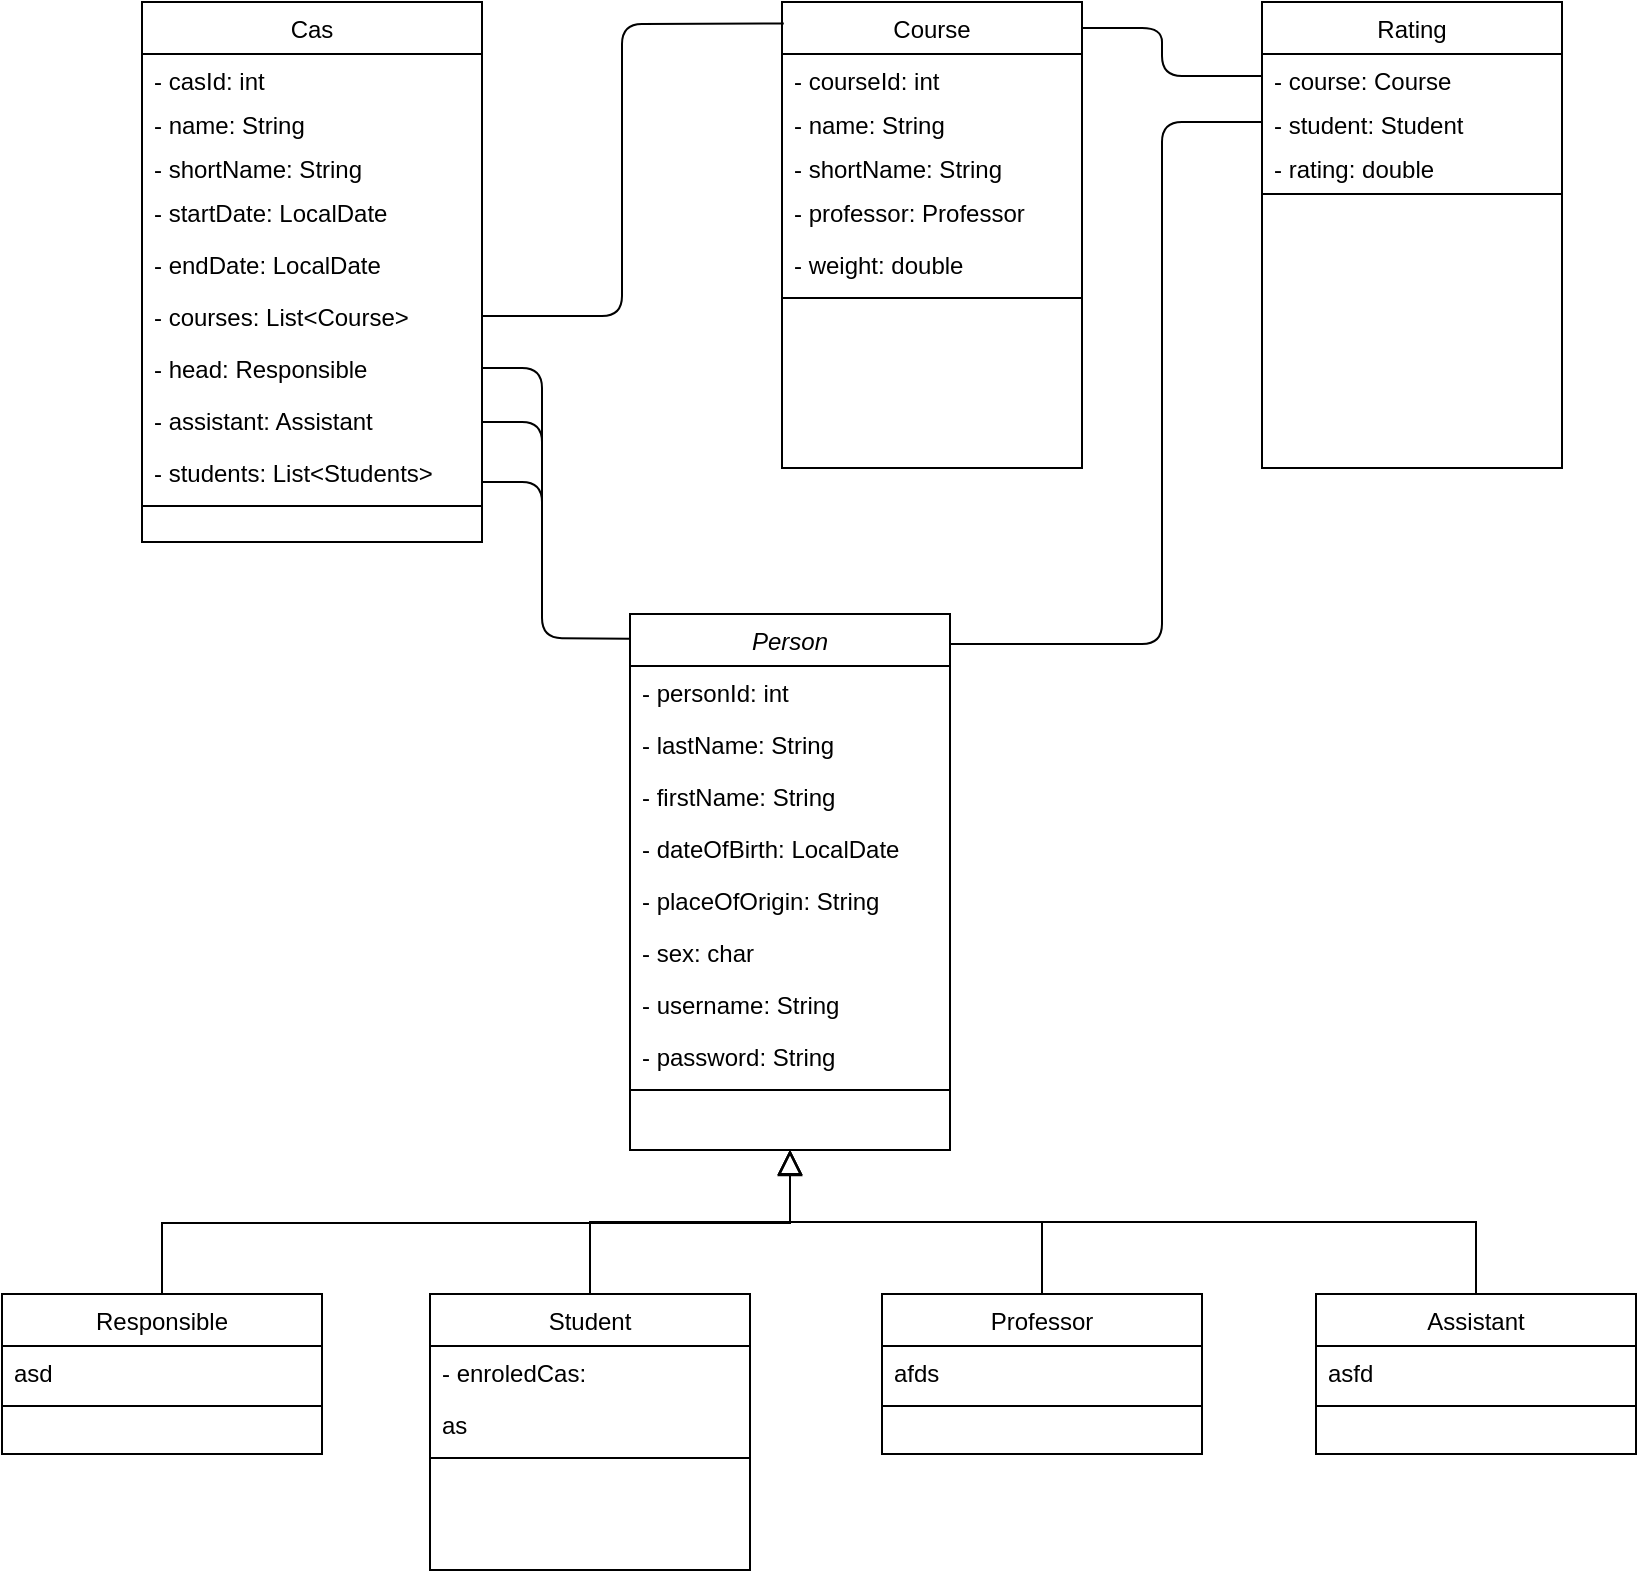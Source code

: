 <mxfile version="14.3.1" type="device"><diagram id="C5RBs43oDa-KdzZeNtuy" name="Page-1"><mxGraphModel dx="1046" dy="609" grid="1" gridSize="10" guides="1" tooltips="1" connect="1" arrows="1" fold="1" page="1" pageScale="1" pageWidth="827" pageHeight="1169" math="0" shadow="0"><root><mxCell id="WIyWlLk6GJQsqaUBKTNV-0"/><mxCell id="WIyWlLk6GJQsqaUBKTNV-1" parent="WIyWlLk6GJQsqaUBKTNV-0"/><mxCell id="zkfFHV4jXpPFQw0GAbJ--0" value="Person" style="swimlane;fontStyle=2;align=center;verticalAlign=top;childLayout=stackLayout;horizontal=1;startSize=26;horizontalStack=0;resizeParent=1;resizeLast=0;collapsible=1;marginBottom=0;rounded=0;shadow=0;strokeWidth=1;" parent="WIyWlLk6GJQsqaUBKTNV-1" vertex="1"><mxGeometry x="324" y="346" width="160" height="268" as="geometry"><mxRectangle x="230" y="140" width="160" height="26" as="alternateBounds"/></mxGeometry></mxCell><mxCell id="zkfFHV4jXpPFQw0GAbJ--1" value="- personId: int" style="text;align=left;verticalAlign=top;spacingLeft=4;spacingRight=4;overflow=hidden;rotatable=0;points=[[0,0.5],[1,0.5]];portConstraint=eastwest;" parent="zkfFHV4jXpPFQw0GAbJ--0" vertex="1"><mxGeometry y="26" width="160" height="26" as="geometry"/></mxCell><mxCell id="zkfFHV4jXpPFQw0GAbJ--2" value="- lastName: String" style="text;align=left;verticalAlign=top;spacingLeft=4;spacingRight=4;overflow=hidden;rotatable=0;points=[[0,0.5],[1,0.5]];portConstraint=eastwest;rounded=0;shadow=0;html=0;" parent="zkfFHV4jXpPFQw0GAbJ--0" vertex="1"><mxGeometry y="52" width="160" height="26" as="geometry"/></mxCell><mxCell id="zkfFHV4jXpPFQw0GAbJ--3" value="- firstName: String" style="text;align=left;verticalAlign=top;spacingLeft=4;spacingRight=4;overflow=hidden;rotatable=0;points=[[0,0.5],[1,0.5]];portConstraint=eastwest;rounded=0;shadow=0;html=0;" parent="zkfFHV4jXpPFQw0GAbJ--0" vertex="1"><mxGeometry y="78" width="160" height="26" as="geometry"/></mxCell><mxCell id="WCoqidQ9CoGvmcvcGOxo-29" value="- dateOfBirth: LocalDate" style="text;align=left;verticalAlign=top;spacingLeft=4;spacingRight=4;overflow=hidden;rotatable=0;points=[[0,0.5],[1,0.5]];portConstraint=eastwest;rounded=0;shadow=0;html=0;" vertex="1" parent="zkfFHV4jXpPFQw0GAbJ--0"><mxGeometry y="104" width="160" height="26" as="geometry"/></mxCell><mxCell id="WCoqidQ9CoGvmcvcGOxo-30" value="- placeOfOrigin: String" style="text;align=left;verticalAlign=top;spacingLeft=4;spacingRight=4;overflow=hidden;rotatable=0;points=[[0,0.5],[1,0.5]];portConstraint=eastwest;rounded=0;shadow=0;html=0;" vertex="1" parent="zkfFHV4jXpPFQw0GAbJ--0"><mxGeometry y="130" width="160" height="26" as="geometry"/></mxCell><mxCell id="WCoqidQ9CoGvmcvcGOxo-31" value="- sex: char" style="text;align=left;verticalAlign=top;spacingLeft=4;spacingRight=4;overflow=hidden;rotatable=0;points=[[0,0.5],[1,0.5]];portConstraint=eastwest;rounded=0;shadow=0;html=0;" vertex="1" parent="zkfFHV4jXpPFQw0GAbJ--0"><mxGeometry y="156" width="160" height="26" as="geometry"/></mxCell><mxCell id="WCoqidQ9CoGvmcvcGOxo-32" value="- username: String" style="text;align=left;verticalAlign=top;spacingLeft=4;spacingRight=4;overflow=hidden;rotatable=0;points=[[0,0.5],[1,0.5]];portConstraint=eastwest;rounded=0;shadow=0;html=0;" vertex="1" parent="zkfFHV4jXpPFQw0GAbJ--0"><mxGeometry y="182" width="160" height="26" as="geometry"/></mxCell><mxCell id="WCoqidQ9CoGvmcvcGOxo-33" value="- password: String" style="text;align=left;verticalAlign=top;spacingLeft=4;spacingRight=4;overflow=hidden;rotatable=0;points=[[0,0.5],[1,0.5]];portConstraint=eastwest;rounded=0;shadow=0;html=0;" vertex="1" parent="zkfFHV4jXpPFQw0GAbJ--0"><mxGeometry y="208" width="160" height="26" as="geometry"/></mxCell><mxCell id="zkfFHV4jXpPFQw0GAbJ--4" value="" style="line;html=1;strokeWidth=1;align=left;verticalAlign=middle;spacingTop=-1;spacingLeft=3;spacingRight=3;rotatable=0;labelPosition=right;points=[];portConstraint=eastwest;" parent="zkfFHV4jXpPFQw0GAbJ--0" vertex="1"><mxGeometry y="234" width="160" height="8" as="geometry"/></mxCell><mxCell id="zkfFHV4jXpPFQw0GAbJ--6" value="Student" style="swimlane;fontStyle=0;align=center;verticalAlign=top;childLayout=stackLayout;horizontal=1;startSize=26;horizontalStack=0;resizeParent=1;resizeLast=0;collapsible=1;marginBottom=0;rounded=0;shadow=0;strokeWidth=1;" parent="WIyWlLk6GJQsqaUBKTNV-1" vertex="1"><mxGeometry x="224" y="686" width="160" height="138" as="geometry"><mxRectangle x="130" y="380" width="160" height="26" as="alternateBounds"/></mxGeometry></mxCell><mxCell id="zkfFHV4jXpPFQw0GAbJ--7" value="- enroledCas: " style="text;align=left;verticalAlign=top;spacingLeft=4;spacingRight=4;overflow=hidden;rotatable=0;points=[[0,0.5],[1,0.5]];portConstraint=eastwest;" parent="zkfFHV4jXpPFQw0GAbJ--6" vertex="1"><mxGeometry y="26" width="160" height="26" as="geometry"/></mxCell><mxCell id="zkfFHV4jXpPFQw0GAbJ--8" value="as" style="text;align=left;verticalAlign=top;spacingLeft=4;spacingRight=4;overflow=hidden;rotatable=0;points=[[0,0.5],[1,0.5]];portConstraint=eastwest;rounded=0;shadow=0;html=0;" parent="zkfFHV4jXpPFQw0GAbJ--6" vertex="1"><mxGeometry y="52" width="160" height="26" as="geometry"/></mxCell><mxCell id="zkfFHV4jXpPFQw0GAbJ--9" value="" style="line;html=1;strokeWidth=1;align=left;verticalAlign=middle;spacingTop=-1;spacingLeft=3;spacingRight=3;rotatable=0;labelPosition=right;points=[];portConstraint=eastwest;" parent="zkfFHV4jXpPFQw0GAbJ--6" vertex="1"><mxGeometry y="78" width="160" height="8" as="geometry"/></mxCell><mxCell id="zkfFHV4jXpPFQw0GAbJ--12" value="" style="endArrow=block;endSize=10;endFill=0;shadow=0;strokeWidth=1;rounded=0;edgeStyle=elbowEdgeStyle;elbow=vertical;" parent="WIyWlLk6GJQsqaUBKTNV-1" source="zkfFHV4jXpPFQw0GAbJ--6" target="zkfFHV4jXpPFQw0GAbJ--0" edge="1"><mxGeometry width="160" relative="1" as="geometry"><mxPoint x="304" y="529" as="sourcePoint"/><mxPoint x="304" y="529" as="targetPoint"/></mxGeometry></mxCell><mxCell id="zkfFHV4jXpPFQw0GAbJ--13" value="Professor" style="swimlane;fontStyle=0;align=center;verticalAlign=top;childLayout=stackLayout;horizontal=1;startSize=26;horizontalStack=0;resizeParent=1;resizeLast=0;collapsible=1;marginBottom=0;rounded=0;shadow=0;strokeWidth=1;" parent="WIyWlLk6GJQsqaUBKTNV-1" vertex="1"><mxGeometry x="450" y="686" width="160" height="80" as="geometry"><mxRectangle x="340" y="380" width="170" height="26" as="alternateBounds"/></mxGeometry></mxCell><mxCell id="zkfFHV4jXpPFQw0GAbJ--14" value="afds" style="text;align=left;verticalAlign=top;spacingLeft=4;spacingRight=4;overflow=hidden;rotatable=0;points=[[0,0.5],[1,0.5]];portConstraint=eastwest;" parent="zkfFHV4jXpPFQw0GAbJ--13" vertex="1"><mxGeometry y="26" width="160" height="26" as="geometry"/></mxCell><mxCell id="zkfFHV4jXpPFQw0GAbJ--15" value="" style="line;html=1;strokeWidth=1;align=left;verticalAlign=middle;spacingTop=-1;spacingLeft=3;spacingRight=3;rotatable=0;labelPosition=right;points=[];portConstraint=eastwest;" parent="zkfFHV4jXpPFQw0GAbJ--13" vertex="1"><mxGeometry y="52" width="160" height="8" as="geometry"/></mxCell><mxCell id="zkfFHV4jXpPFQw0GAbJ--16" value="" style="endArrow=block;endSize=10;endFill=0;shadow=0;strokeWidth=1;rounded=0;edgeStyle=elbowEdgeStyle;elbow=vertical;" parent="WIyWlLk6GJQsqaUBKTNV-1" source="zkfFHV4jXpPFQw0GAbJ--13" target="zkfFHV4jXpPFQw0GAbJ--0" edge="1"><mxGeometry width="160" relative="1" as="geometry"><mxPoint x="314" y="699" as="sourcePoint"/><mxPoint x="414" y="597" as="targetPoint"/></mxGeometry></mxCell><mxCell id="WCoqidQ9CoGvmcvcGOxo-6" value="Cas" style="swimlane;fontStyle=0;align=center;verticalAlign=top;childLayout=stackLayout;horizontal=1;startSize=26;horizontalStack=0;resizeParent=1;resizeLast=0;collapsible=1;marginBottom=0;rounded=0;shadow=0;strokeWidth=1;" vertex="1" parent="WIyWlLk6GJQsqaUBKTNV-1"><mxGeometry x="80" y="40" width="170" height="270" as="geometry"><mxRectangle x="230" y="140" width="160" height="26" as="alternateBounds"/></mxGeometry></mxCell><mxCell id="WCoqidQ9CoGvmcvcGOxo-14" value="- casId: int " style="text;align=left;verticalAlign=top;spacingLeft=4;spacingRight=4;overflow=hidden;rotatable=0;points=[[0,0.5],[1,0.5]];portConstraint=eastwest;" vertex="1" parent="WCoqidQ9CoGvmcvcGOxo-6"><mxGeometry y="26" width="170" height="22" as="geometry"/></mxCell><mxCell id="WCoqidQ9CoGvmcvcGOxo-7" value="- name: String" style="text;align=left;verticalAlign=top;spacingLeft=4;spacingRight=4;overflow=hidden;rotatable=0;points=[[0,0.5],[1,0.5]];portConstraint=eastwest;" vertex="1" parent="WCoqidQ9CoGvmcvcGOxo-6"><mxGeometry y="48" width="170" height="22" as="geometry"/></mxCell><mxCell id="WCoqidQ9CoGvmcvcGOxo-15" value="- shortName: String" style="text;align=left;verticalAlign=top;spacingLeft=4;spacingRight=4;overflow=hidden;rotatable=0;points=[[0,0.5],[1,0.5]];portConstraint=eastwest;" vertex="1" parent="WCoqidQ9CoGvmcvcGOxo-6"><mxGeometry y="70" width="170" height="22" as="geometry"/></mxCell><mxCell id="WCoqidQ9CoGvmcvcGOxo-8" value="- startDate: LocalDate" style="text;align=left;verticalAlign=top;spacingLeft=4;spacingRight=4;overflow=hidden;rotatable=0;points=[[0,0.5],[1,0.5]];portConstraint=eastwest;rounded=0;shadow=0;html=0;" vertex="1" parent="WCoqidQ9CoGvmcvcGOxo-6"><mxGeometry y="92" width="170" height="26" as="geometry"/></mxCell><mxCell id="WCoqidQ9CoGvmcvcGOxo-13" value="- endDate: LocalDate" style="text;align=left;verticalAlign=top;spacingLeft=4;spacingRight=4;overflow=hidden;rotatable=0;points=[[0,0.5],[1,0.5]];portConstraint=eastwest;rounded=0;shadow=0;html=0;" vertex="1" parent="WCoqidQ9CoGvmcvcGOxo-6"><mxGeometry y="118" width="170" height="26" as="geometry"/></mxCell><mxCell id="WCoqidQ9CoGvmcvcGOxo-26" value="- courses: List&lt;Course&gt;" style="text;align=left;verticalAlign=top;spacingLeft=4;spacingRight=4;overflow=hidden;rotatable=0;points=[[0,0.5],[1,0.5]];portConstraint=eastwest;rounded=0;shadow=0;html=0;" vertex="1" parent="WCoqidQ9CoGvmcvcGOxo-6"><mxGeometry y="144" width="170" height="26" as="geometry"/></mxCell><mxCell id="WCoqidQ9CoGvmcvcGOxo-9" value="- head: Responsible" style="text;align=left;verticalAlign=top;spacingLeft=4;spacingRight=4;overflow=hidden;rotatable=0;points=[[0,0.5],[1,0.5]];portConstraint=eastwest;rounded=0;shadow=0;html=0;" vertex="1" parent="WCoqidQ9CoGvmcvcGOxo-6"><mxGeometry y="170" width="170" height="26" as="geometry"/></mxCell><mxCell id="WCoqidQ9CoGvmcvcGOxo-16" value="- assistant: Assistant" style="text;align=left;verticalAlign=top;spacingLeft=4;spacingRight=4;overflow=hidden;rotatable=0;points=[[0,0.5],[1,0.5]];portConstraint=eastwest;rounded=0;shadow=0;html=0;" vertex="1" parent="WCoqidQ9CoGvmcvcGOxo-6"><mxGeometry y="196" width="170" height="26" as="geometry"/></mxCell><mxCell id="WCoqidQ9CoGvmcvcGOxo-27" value="- students: List&lt;Students&gt;" style="text;align=left;verticalAlign=top;spacingLeft=4;spacingRight=4;overflow=hidden;rotatable=0;points=[[0,0.5],[1,0.5]];portConstraint=eastwest;rounded=0;shadow=0;html=0;" vertex="1" parent="WCoqidQ9CoGvmcvcGOxo-6"><mxGeometry y="222" width="170" height="26" as="geometry"/></mxCell><mxCell id="WCoqidQ9CoGvmcvcGOxo-10" value="" style="line;html=1;strokeWidth=1;align=left;verticalAlign=middle;spacingTop=-1;spacingLeft=3;spacingRight=3;rotatable=0;labelPosition=right;points=[];portConstraint=eastwest;" vertex="1" parent="WCoqidQ9CoGvmcvcGOxo-6"><mxGeometry y="248" width="170" height="8" as="geometry"/></mxCell><mxCell id="WCoqidQ9CoGvmcvcGOxo-17" value="Course" style="swimlane;fontStyle=0;align=center;verticalAlign=top;childLayout=stackLayout;horizontal=1;startSize=26;horizontalStack=0;resizeParent=1;resizeLast=0;collapsible=1;marginBottom=0;rounded=0;shadow=0;strokeWidth=1;" vertex="1" parent="WIyWlLk6GJQsqaUBKTNV-1"><mxGeometry x="400" y="40" width="150" height="233" as="geometry"><mxRectangle x="230" y="140" width="160" height="26" as="alternateBounds"/></mxGeometry></mxCell><mxCell id="WCoqidQ9CoGvmcvcGOxo-18" value="- courseId: int " style="text;align=left;verticalAlign=top;spacingLeft=4;spacingRight=4;overflow=hidden;rotatable=0;points=[[0,0.5],[1,0.5]];portConstraint=eastwest;" vertex="1" parent="WCoqidQ9CoGvmcvcGOxo-17"><mxGeometry y="26" width="150" height="22" as="geometry"/></mxCell><mxCell id="WCoqidQ9CoGvmcvcGOxo-19" value="- name: String" style="text;align=left;verticalAlign=top;spacingLeft=4;spacingRight=4;overflow=hidden;rotatable=0;points=[[0,0.5],[1,0.5]];portConstraint=eastwest;" vertex="1" parent="WCoqidQ9CoGvmcvcGOxo-17"><mxGeometry y="48" width="150" height="22" as="geometry"/></mxCell><mxCell id="WCoqidQ9CoGvmcvcGOxo-20" value="- shortName: String" style="text;align=left;verticalAlign=top;spacingLeft=4;spacingRight=4;overflow=hidden;rotatable=0;points=[[0,0.5],[1,0.5]];portConstraint=eastwest;" vertex="1" parent="WCoqidQ9CoGvmcvcGOxo-17"><mxGeometry y="70" width="150" height="22" as="geometry"/></mxCell><mxCell id="WCoqidQ9CoGvmcvcGOxo-21" value="- professor: Professor" style="text;align=left;verticalAlign=top;spacingLeft=4;spacingRight=4;overflow=hidden;rotatable=0;points=[[0,0.5],[1,0.5]];portConstraint=eastwest;rounded=0;shadow=0;html=0;" vertex="1" parent="WCoqidQ9CoGvmcvcGOxo-17"><mxGeometry y="92" width="150" height="26" as="geometry"/></mxCell><mxCell id="WCoqidQ9CoGvmcvcGOxo-22" value="- weight: double" style="text;align=left;verticalAlign=top;spacingLeft=4;spacingRight=4;overflow=hidden;rotatable=0;points=[[0,0.5],[1,0.5]];portConstraint=eastwest;rounded=0;shadow=0;html=0;" vertex="1" parent="WCoqidQ9CoGvmcvcGOxo-17"><mxGeometry y="118" width="150" height="26" as="geometry"/></mxCell><mxCell id="WCoqidQ9CoGvmcvcGOxo-25" value="" style="line;html=1;strokeWidth=1;align=left;verticalAlign=middle;spacingTop=-1;spacingLeft=3;spacingRight=3;rotatable=0;labelPosition=right;points=[];portConstraint=eastwest;" vertex="1" parent="WCoqidQ9CoGvmcvcGOxo-17"><mxGeometry y="144" width="150" height="8" as="geometry"/></mxCell><mxCell id="WCoqidQ9CoGvmcvcGOxo-34" value="Assistant" style="swimlane;fontStyle=0;align=center;verticalAlign=top;childLayout=stackLayout;horizontal=1;startSize=26;horizontalStack=0;resizeParent=1;resizeLast=0;collapsible=1;marginBottom=0;rounded=0;shadow=0;strokeWidth=1;" vertex="1" parent="WIyWlLk6GJQsqaUBKTNV-1"><mxGeometry x="667" y="686" width="160" height="80" as="geometry"><mxRectangle x="340" y="380" width="170" height="26" as="alternateBounds"/></mxGeometry></mxCell><mxCell id="WCoqidQ9CoGvmcvcGOxo-35" value="asfd" style="text;align=left;verticalAlign=top;spacingLeft=4;spacingRight=4;overflow=hidden;rotatable=0;points=[[0,0.5],[1,0.5]];portConstraint=eastwest;" vertex="1" parent="WCoqidQ9CoGvmcvcGOxo-34"><mxGeometry y="26" width="160" height="26" as="geometry"/></mxCell><mxCell id="WCoqidQ9CoGvmcvcGOxo-36" value="" style="line;html=1;strokeWidth=1;align=left;verticalAlign=middle;spacingTop=-1;spacingLeft=3;spacingRight=3;rotatable=0;labelPosition=right;points=[];portConstraint=eastwest;" vertex="1" parent="WCoqidQ9CoGvmcvcGOxo-34"><mxGeometry y="52" width="160" height="8" as="geometry"/></mxCell><mxCell id="WCoqidQ9CoGvmcvcGOxo-38" value="Responsible" style="swimlane;fontStyle=0;align=center;verticalAlign=top;childLayout=stackLayout;horizontal=1;startSize=26;horizontalStack=0;resizeParent=1;resizeLast=0;collapsible=1;marginBottom=0;rounded=0;shadow=0;strokeWidth=1;" vertex="1" parent="WIyWlLk6GJQsqaUBKTNV-1"><mxGeometry x="10" y="686" width="160" height="80" as="geometry"><mxRectangle x="340" y="380" width="170" height="26" as="alternateBounds"/></mxGeometry></mxCell><mxCell id="WCoqidQ9CoGvmcvcGOxo-39" value="asd" style="text;align=left;verticalAlign=top;spacingLeft=4;spacingRight=4;overflow=hidden;rotatable=0;points=[[0,0.5],[1,0.5]];portConstraint=eastwest;" vertex="1" parent="WCoqidQ9CoGvmcvcGOxo-38"><mxGeometry y="26" width="160" height="26" as="geometry"/></mxCell><mxCell id="WCoqidQ9CoGvmcvcGOxo-40" value="" style="line;html=1;strokeWidth=1;align=left;verticalAlign=middle;spacingTop=-1;spacingLeft=3;spacingRight=3;rotatable=0;labelPosition=right;points=[];portConstraint=eastwest;" vertex="1" parent="WCoqidQ9CoGvmcvcGOxo-38"><mxGeometry y="52" width="160" height="8" as="geometry"/></mxCell><mxCell id="WCoqidQ9CoGvmcvcGOxo-44" value="" style="endArrow=block;endSize=10;endFill=0;shadow=0;strokeWidth=1;rounded=0;edgeStyle=elbowEdgeStyle;elbow=vertical;exitX=0.5;exitY=0;exitDx=0;exitDy=0;entryX=0.5;entryY=1.02;entryDx=0;entryDy=0;entryPerimeter=0;" edge="1" parent="WIyWlLk6GJQsqaUBKTNV-1" source="WCoqidQ9CoGvmcvcGOxo-38"><mxGeometry width="160" relative="1" as="geometry"><mxPoint x="74" y="668" as="sourcePoint"/><mxPoint x="404" y="614.52" as="targetPoint"/></mxGeometry></mxCell><mxCell id="WCoqidQ9CoGvmcvcGOxo-45" value="" style="endArrow=block;endSize=10;endFill=0;shadow=0;strokeWidth=1;rounded=0;edgeStyle=elbowEdgeStyle;elbow=vertical;exitX=0.5;exitY=0;exitDx=0;exitDy=0;entryX=0.5;entryY=0.994;entryDx=0;entryDy=0;entryPerimeter=0;" edge="1" parent="WIyWlLk6GJQsqaUBKTNV-1" source="WCoqidQ9CoGvmcvcGOxo-34"><mxGeometry width="160" relative="1" as="geometry"><mxPoint x="704" y="668" as="sourcePoint"/><mxPoint x="404" y="613.844" as="targetPoint"/></mxGeometry></mxCell><mxCell id="WCoqidQ9CoGvmcvcGOxo-47" value="" style="endArrow=none;html=1;exitX=1;exitY=0.5;exitDx=0;exitDy=0;entryX=0.006;entryY=0.046;entryDx=0;entryDy=0;entryPerimeter=0;endFill=0;" edge="1" parent="WIyWlLk6GJQsqaUBKTNV-1" source="WCoqidQ9CoGvmcvcGOxo-26" target="WCoqidQ9CoGvmcvcGOxo-17"><mxGeometry width="50" height="50" relative="1" as="geometry"><mxPoint x="340" y="320" as="sourcePoint"/><mxPoint x="390" y="270" as="targetPoint"/><Array as="points"><mxPoint x="320" y="197"/><mxPoint x="320" y="51"/></Array></mxGeometry></mxCell><mxCell id="WCoqidQ9CoGvmcvcGOxo-48" value="" style="endArrow=none;html=1;entryX=0;entryY=0.046;entryDx=0;entryDy=0;entryPerimeter=0;" edge="1" parent="WIyWlLk6GJQsqaUBKTNV-1" target="zkfFHV4jXpPFQw0GAbJ--0"><mxGeometry width="50" height="50" relative="1" as="geometry"><mxPoint x="250" y="280" as="sourcePoint"/><mxPoint x="390" y="350" as="targetPoint"/><Array as="points"><mxPoint x="280" y="280"/><mxPoint x="280" y="358"/></Array></mxGeometry></mxCell><mxCell id="WCoqidQ9CoGvmcvcGOxo-49" value="" style="endArrow=none;html=1;" edge="1" parent="WIyWlLk6GJQsqaUBKTNV-1"><mxGeometry width="50" height="50" relative="1" as="geometry"><mxPoint x="250" y="250" as="sourcePoint"/><mxPoint x="280" y="290" as="targetPoint"/><Array as="points"><mxPoint x="280" y="250"/></Array></mxGeometry></mxCell><mxCell id="WCoqidQ9CoGvmcvcGOxo-50" value="" style="endArrow=none;html=1;exitX=1;exitY=0.5;exitDx=0;exitDy=0;" edge="1" parent="WIyWlLk6GJQsqaUBKTNV-1" source="WCoqidQ9CoGvmcvcGOxo-9"><mxGeometry width="50" height="50" relative="1" as="geometry"><mxPoint x="250" y="200" as="sourcePoint"/><mxPoint x="280" y="270" as="targetPoint"/><Array as="points"><mxPoint x="280" y="223"/></Array></mxGeometry></mxCell><mxCell id="WCoqidQ9CoGvmcvcGOxo-51" value="Rating" style="swimlane;fontStyle=0;align=center;verticalAlign=top;childLayout=stackLayout;horizontal=1;startSize=26;horizontalStack=0;resizeParent=1;resizeLast=0;collapsible=1;marginBottom=0;rounded=0;shadow=0;strokeWidth=1;" vertex="1" parent="WIyWlLk6GJQsqaUBKTNV-1"><mxGeometry x="640" y="40" width="150" height="233" as="geometry"><mxRectangle x="230" y="140" width="160" height="26" as="alternateBounds"/></mxGeometry></mxCell><mxCell id="WCoqidQ9CoGvmcvcGOxo-52" value="- course: Course" style="text;align=left;verticalAlign=top;spacingLeft=4;spacingRight=4;overflow=hidden;rotatable=0;points=[[0,0.5],[1,0.5]];portConstraint=eastwest;" vertex="1" parent="WCoqidQ9CoGvmcvcGOxo-51"><mxGeometry y="26" width="150" height="22" as="geometry"/></mxCell><mxCell id="WCoqidQ9CoGvmcvcGOxo-53" value="- student: Student" style="text;align=left;verticalAlign=top;spacingLeft=4;spacingRight=4;overflow=hidden;rotatable=0;points=[[0,0.5],[1,0.5]];portConstraint=eastwest;" vertex="1" parent="WCoqidQ9CoGvmcvcGOxo-51"><mxGeometry y="48" width="150" height="22" as="geometry"/></mxCell><mxCell id="WCoqidQ9CoGvmcvcGOxo-54" value="- rating: double" style="text;align=left;verticalAlign=top;spacingLeft=4;spacingRight=4;overflow=hidden;rotatable=0;points=[[0,0.5],[1,0.5]];portConstraint=eastwest;" vertex="1" parent="WCoqidQ9CoGvmcvcGOxo-51"><mxGeometry y="70" width="150" height="22" as="geometry"/></mxCell><mxCell id="WCoqidQ9CoGvmcvcGOxo-57" value="" style="line;html=1;strokeWidth=1;align=left;verticalAlign=middle;spacingTop=-1;spacingLeft=3;spacingRight=3;rotatable=0;labelPosition=right;points=[];portConstraint=eastwest;" vertex="1" parent="WCoqidQ9CoGvmcvcGOxo-51"><mxGeometry y="92" width="150" height="8" as="geometry"/></mxCell><mxCell id="WCoqidQ9CoGvmcvcGOxo-58" value="" style="endArrow=none;html=1;entryX=1.001;entryY=0.056;entryDx=0;entryDy=0;entryPerimeter=0;exitX=0;exitY=0.5;exitDx=0;exitDy=0;" edge="1" parent="WIyWlLk6GJQsqaUBKTNV-1" source="WCoqidQ9CoGvmcvcGOxo-52" target="WCoqidQ9CoGvmcvcGOxo-17"><mxGeometry width="50" height="50" relative="1" as="geometry"><mxPoint x="610" y="90" as="sourcePoint"/><mxPoint x="390" y="340" as="targetPoint"/><Array as="points"><mxPoint x="590" y="77"/><mxPoint x="590" y="53"/></Array></mxGeometry></mxCell><mxCell id="WCoqidQ9CoGvmcvcGOxo-59" value="" style="endArrow=none;html=1;exitX=1.002;exitY=0.056;exitDx=0;exitDy=0;exitPerimeter=0;" edge="1" parent="WIyWlLk6GJQsqaUBKTNV-1" source="zkfFHV4jXpPFQw0GAbJ--0"><mxGeometry width="50" height="50" relative="1" as="geometry"><mxPoint x="550" y="360" as="sourcePoint"/><mxPoint x="640" y="100" as="targetPoint"/><Array as="points"><mxPoint x="590" y="361"/><mxPoint x="590" y="100"/></Array></mxGeometry></mxCell></root></mxGraphModel></diagram></mxfile>